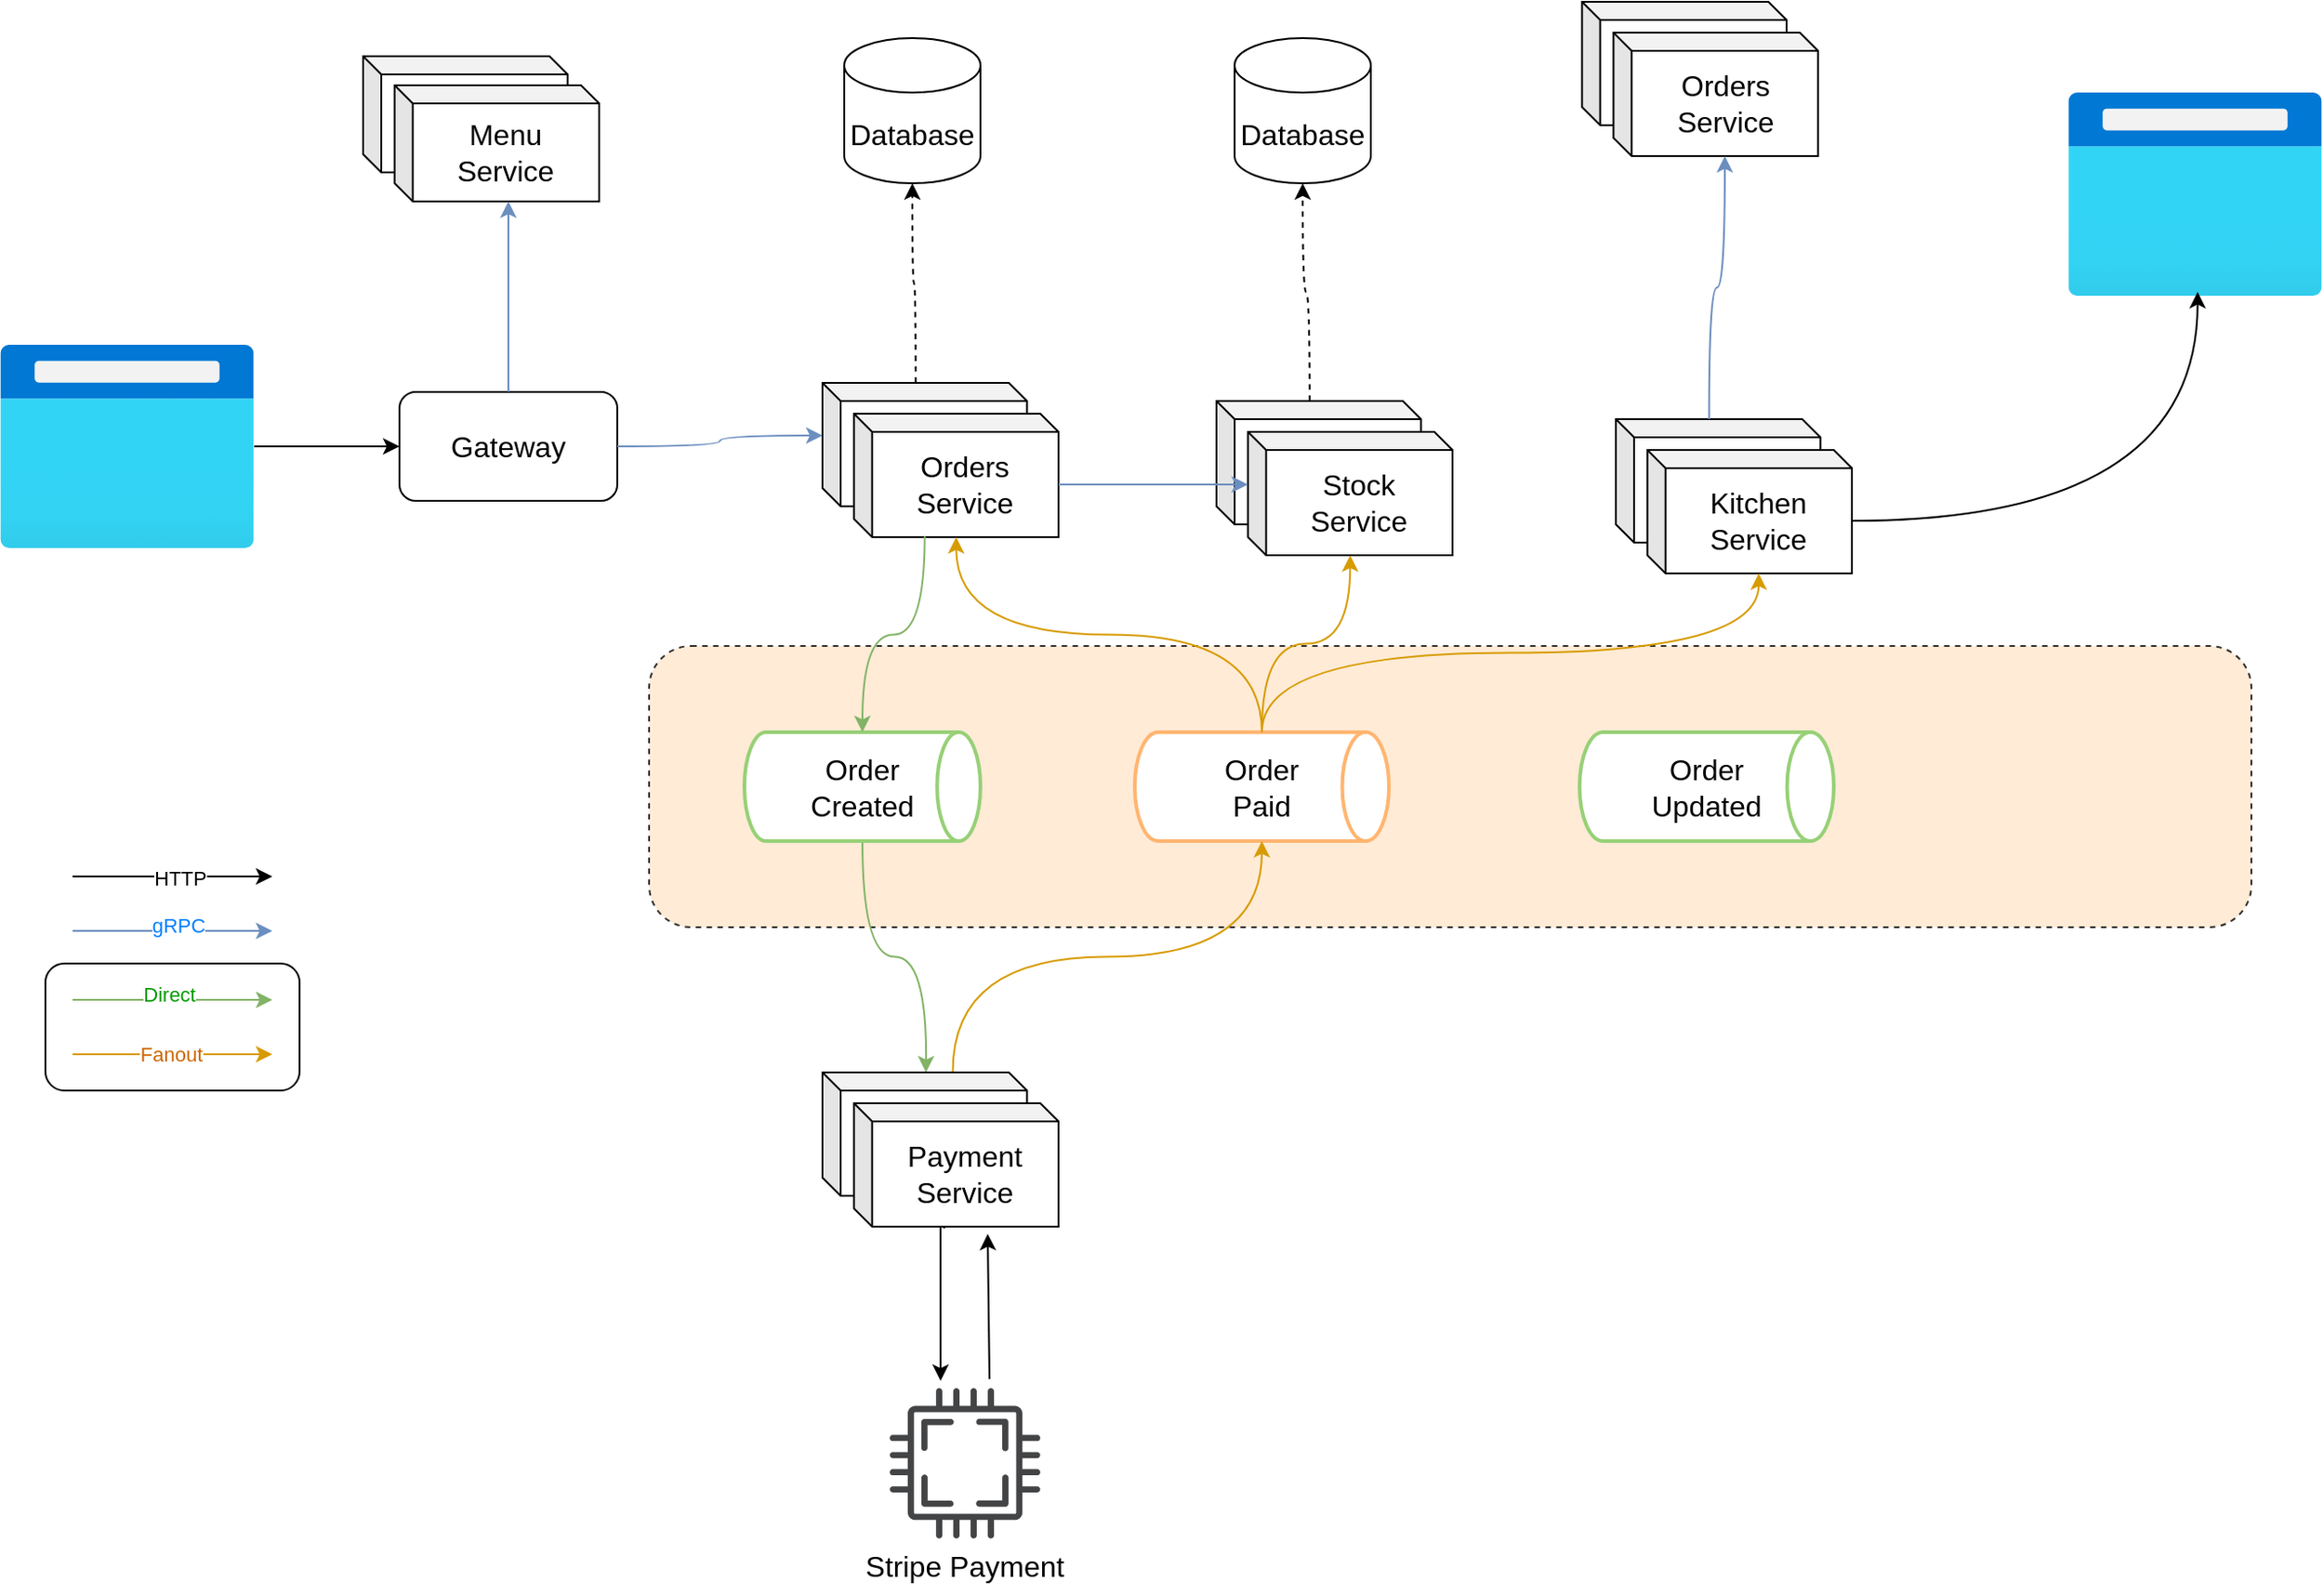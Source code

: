 <mxfile version="24.2.1" type="device">
  <diagram name="Page-1" id="c7558073-3199-34d8-9f00-42111426c3f3">
    <mxGraphModel dx="2404" dy="1054" grid="1" gridSize="10" guides="1" tooltips="1" connect="1" arrows="1" fold="1" page="1" pageScale="1" pageWidth="826" pageHeight="1169" background="none" math="0" shadow="0">
      <root>
        <mxCell id="0" />
        <mxCell id="1" parent="0" />
        <mxCell id="Eo70NUWzNO6cFmL97hGE-126" style="edgeStyle=orthogonalEdgeStyle;rounded=0;orthogonalLoop=1;jettySize=auto;html=1;entryX=0;entryY=0.5;entryDx=0;entryDy=0;" edge="1" parent="1" source="Eo70NUWzNO6cFmL97hGE-96" target="Eo70NUWzNO6cFmL97hGE-97">
          <mxGeometry relative="1" as="geometry" />
        </mxCell>
        <mxCell id="Eo70NUWzNO6cFmL97hGE-96" value="" style="image;aspect=fixed;html=1;points=[];align=center;fontSize=12;image=img/lib/azure2/general/Browser.svg;" vertex="1" parent="1">
          <mxGeometry x="-40" y="359" width="140" height="112" as="geometry" />
        </mxCell>
        <mxCell id="Eo70NUWzNO6cFmL97hGE-97" value="Gateway" style="rounded=1;whiteSpace=wrap;html=1;fontSize=16;" vertex="1" parent="1">
          <mxGeometry x="180" y="385" width="120" height="60" as="geometry" />
        </mxCell>
        <mxCell id="Eo70NUWzNO6cFmL97hGE-100" value="c" style="group;fontSize=16;" vertex="1" connectable="0" parent="1">
          <mxGeometry x="160" y="200" width="130" height="80" as="geometry" />
        </mxCell>
        <mxCell id="Eo70NUWzNO6cFmL97hGE-98" value="" style="shape=cube;whiteSpace=wrap;html=1;boundedLbl=1;backgroundOutline=1;darkOpacity=0.05;darkOpacity2=0.1;size=10;" vertex="1" parent="Eo70NUWzNO6cFmL97hGE-100">
          <mxGeometry width="112.667" height="64" as="geometry" />
        </mxCell>
        <mxCell id="Eo70NUWzNO6cFmL97hGE-99" value="&lt;font style=&quot;font-size: 16px;&quot;&gt;Menu&lt;br&gt;Service&lt;/font&gt;" style="shape=cube;whiteSpace=wrap;html=1;boundedLbl=1;backgroundOutline=1;darkOpacity=0.05;darkOpacity2=0.1;size=10;" vertex="1" parent="Eo70NUWzNO6cFmL97hGE-100">
          <mxGeometry x="17.333" y="16" width="112.667" height="64" as="geometry" />
        </mxCell>
        <mxCell id="Eo70NUWzNO6cFmL97hGE-101" value="c" style="group;fontSize=16;" vertex="1" connectable="0" parent="1">
          <mxGeometry x="413" y="380" width="130" height="85" as="geometry" />
        </mxCell>
        <mxCell id="Eo70NUWzNO6cFmL97hGE-102" value="" style="shape=cube;whiteSpace=wrap;html=1;boundedLbl=1;backgroundOutline=1;darkOpacity=0.05;darkOpacity2=0.1;size=10;" vertex="1" parent="Eo70NUWzNO6cFmL97hGE-101">
          <mxGeometry width="112.667" height="68" as="geometry" />
        </mxCell>
        <mxCell id="Eo70NUWzNO6cFmL97hGE-103" value="&lt;font style=&quot;font-size: 16px;&quot;&gt;Orders&lt;br&gt;Service&lt;/font&gt;" style="shape=cube;whiteSpace=wrap;html=1;boundedLbl=1;backgroundOutline=1;darkOpacity=0.05;darkOpacity2=0.1;size=10;" vertex="1" parent="Eo70NUWzNO6cFmL97hGE-101">
          <mxGeometry x="17.333" y="17" width="112.667" height="68" as="geometry" />
        </mxCell>
        <mxCell id="Eo70NUWzNO6cFmL97hGE-104" value="c" style="group;fontSize=16;" vertex="1" connectable="0" parent="1">
          <mxGeometry x="630" y="390" width="130" height="85" as="geometry" />
        </mxCell>
        <mxCell id="Eo70NUWzNO6cFmL97hGE-105" value="" style="shape=cube;whiteSpace=wrap;html=1;boundedLbl=1;backgroundOutline=1;darkOpacity=0.05;darkOpacity2=0.1;size=10;" vertex="1" parent="Eo70NUWzNO6cFmL97hGE-104">
          <mxGeometry width="112.667" height="68" as="geometry" />
        </mxCell>
        <mxCell id="Eo70NUWzNO6cFmL97hGE-106" value="&lt;font style=&quot;font-size: 16px;&quot;&gt;Stock&lt;br&gt;Service&lt;/font&gt;" style="shape=cube;whiteSpace=wrap;html=1;boundedLbl=1;backgroundOutline=1;darkOpacity=0.05;darkOpacity2=0.1;size=10;" vertex="1" parent="Eo70NUWzNO6cFmL97hGE-104">
          <mxGeometry x="17.333" y="17" width="112.667" height="68" as="geometry" />
        </mxCell>
        <mxCell id="Eo70NUWzNO6cFmL97hGE-107" value="c" style="group;fontSize=16;rotation=90;" vertex="1" connectable="0" parent="1">
          <mxGeometry x="850" y="400" width="130" height="85" as="geometry" />
        </mxCell>
        <mxCell id="Eo70NUWzNO6cFmL97hGE-108" value="" style="shape=cube;whiteSpace=wrap;html=1;boundedLbl=1;backgroundOutline=1;darkOpacity=0.05;darkOpacity2=0.1;size=10;" vertex="1" parent="Eo70NUWzNO6cFmL97hGE-107">
          <mxGeometry width="112.667" height="68" as="geometry" />
        </mxCell>
        <mxCell id="Eo70NUWzNO6cFmL97hGE-109" value="&lt;font style=&quot;font-size: 16px;&quot;&gt;Kitchen&lt;br&gt;Service&lt;/font&gt;" style="shape=cube;whiteSpace=wrap;html=1;boundedLbl=1;backgroundOutline=1;darkOpacity=0.05;darkOpacity2=0.1;size=10;" vertex="1" parent="Eo70NUWzNO6cFmL97hGE-107">
          <mxGeometry x="17.333" y="17" width="112.667" height="68" as="geometry" />
        </mxCell>
        <mxCell id="Eo70NUWzNO6cFmL97hGE-110" value="c" style="group;fontSize=16;" vertex="1" connectable="0" parent="1">
          <mxGeometry x="831.33" y="170" width="130" height="85" as="geometry" />
        </mxCell>
        <mxCell id="Eo70NUWzNO6cFmL97hGE-111" value="" style="shape=cube;whiteSpace=wrap;html=1;boundedLbl=1;backgroundOutline=1;darkOpacity=0.05;darkOpacity2=0.1;size=10;" vertex="1" parent="Eo70NUWzNO6cFmL97hGE-110">
          <mxGeometry width="112.667" height="68" as="geometry" />
        </mxCell>
        <mxCell id="Eo70NUWzNO6cFmL97hGE-112" value="&lt;font style=&quot;font-size: 16px;&quot;&gt;Orders&lt;br&gt;Service&lt;/font&gt;" style="shape=cube;whiteSpace=wrap;html=1;boundedLbl=1;backgroundOutline=1;darkOpacity=0.05;darkOpacity2=0.1;size=10;" vertex="1" parent="Eo70NUWzNO6cFmL97hGE-110">
          <mxGeometry x="17.333" y="17" width="112.667" height="68" as="geometry" />
        </mxCell>
        <mxCell id="Eo70NUWzNO6cFmL97hGE-113" value="Database" style="shape=cylinder3;whiteSpace=wrap;html=1;boundedLbl=1;backgroundOutline=1;size=15;fontSize=16;" vertex="1" parent="1">
          <mxGeometry x="425" y="190" width="75" height="80" as="geometry" />
        </mxCell>
        <mxCell id="Eo70NUWzNO6cFmL97hGE-115" value="Database" style="shape=cylinder3;whiteSpace=wrap;html=1;boundedLbl=1;backgroundOutline=1;size=15;fontSize=16;" vertex="1" parent="1">
          <mxGeometry x="640" y="190" width="75" height="80" as="geometry" />
        </mxCell>
        <mxCell id="Eo70NUWzNO6cFmL97hGE-116" value="" style="rounded=1;whiteSpace=wrap;html=1;dashed=1;fillColor=#ffe6cc;strokeColor=#000000;opacity=80;glass=0;strokeWidth=1;" vertex="1" parent="1">
          <mxGeometry x="317.5" y="525" width="882.5" height="155" as="geometry" />
        </mxCell>
        <mxCell id="Eo70NUWzNO6cFmL97hGE-142" style="edgeStyle=orthogonalEdgeStyle;rounded=0;orthogonalLoop=1;jettySize=auto;html=1;exitX=0.5;exitY=1;exitDx=0;exitDy=0;exitPerimeter=0;curved=1;fillColor=#d5e8d4;strokeColor=#82b366;" edge="1" parent="1" source="Eo70NUWzNO6cFmL97hGE-117">
          <mxGeometry relative="1" as="geometry">
            <mxPoint x="470" y="760" as="targetPoint" />
          </mxGeometry>
        </mxCell>
        <mxCell id="Eo70NUWzNO6cFmL97hGE-117" value="Order&lt;br&gt;Created" style="strokeWidth=2;html=1;shape=mxgraph.flowchart.direct_data;whiteSpace=wrap;fontSize=16;strokeColor=#97D077;" vertex="1" parent="1">
          <mxGeometry x="370" y="572.5" width="130" height="60" as="geometry" />
        </mxCell>
        <mxCell id="Eo70NUWzNO6cFmL97hGE-139" style="edgeStyle=orthogonalEdgeStyle;rounded=0;orthogonalLoop=1;jettySize=auto;html=1;exitX=0.5;exitY=0;exitDx=0;exitDy=0;exitPerimeter=0;curved=1;fillColor=#ffe6cc;strokeColor=#d79b00;" edge="1" parent="1" source="Eo70NUWzNO6cFmL97hGE-118" target="Eo70NUWzNO6cFmL97hGE-106">
          <mxGeometry relative="1" as="geometry" />
        </mxCell>
        <mxCell id="Eo70NUWzNO6cFmL97hGE-140" style="edgeStyle=orthogonalEdgeStyle;rounded=0;orthogonalLoop=1;jettySize=auto;html=1;exitX=0.5;exitY=0;exitDx=0;exitDy=0;exitPerimeter=0;curved=1;fillColor=#ffe6cc;strokeColor=#d79b00;" edge="1" parent="1" source="Eo70NUWzNO6cFmL97hGE-118" target="Eo70NUWzNO6cFmL97hGE-103">
          <mxGeometry relative="1" as="geometry" />
        </mxCell>
        <mxCell id="Eo70NUWzNO6cFmL97hGE-118" value="Order&lt;br&gt;Paid" style="strokeWidth=2;html=1;shape=mxgraph.flowchart.direct_data;whiteSpace=wrap;fontSize=16;strokeColor=#FFB570;" vertex="1" parent="1">
          <mxGeometry x="585" y="572.5" width="140" height="60" as="geometry" />
        </mxCell>
        <mxCell id="Eo70NUWzNO6cFmL97hGE-119" value="Order&lt;br style=&quot;font-size: 16px;&quot;&gt;Updated" style="strokeWidth=2;html=1;shape=mxgraph.flowchart.direct_data;whiteSpace=wrap;fontSize=16;strokeColor=#97D077;" vertex="1" parent="1">
          <mxGeometry x="830" y="572.5" width="140" height="60" as="geometry" />
        </mxCell>
        <mxCell id="Eo70NUWzNO6cFmL97hGE-120" value="" style="shape=image;verticalLabelPosition=bottom;labelBackgroundColor=default;verticalAlign=top;aspect=fixed;imageAspect=0;image=https://static-00.iconduck.com/assets.00/rabbitmq-icon-484x512-s9lfaapn.png;" vertex="1" parent="1">
          <mxGeometry x="1070" y="552.78" width="94" height="99.44" as="geometry" />
        </mxCell>
        <mxCell id="Eo70NUWzNO6cFmL97hGE-121" value="c" style="group;fontSize=16;" vertex="1" connectable="0" parent="1">
          <mxGeometry x="413" y="760" width="130" height="85" as="geometry" />
        </mxCell>
        <mxCell id="Eo70NUWzNO6cFmL97hGE-122" value="" style="shape=cube;whiteSpace=wrap;html=1;boundedLbl=1;backgroundOutline=1;darkOpacity=0.05;darkOpacity2=0.1;size=10;" vertex="1" parent="Eo70NUWzNO6cFmL97hGE-121">
          <mxGeometry width="112.667" height="68" as="geometry" />
        </mxCell>
        <mxCell id="Eo70NUWzNO6cFmL97hGE-123" value="&lt;font style=&quot;font-size: 16px;&quot;&gt;Payment&lt;/font&gt;&lt;div style=&quot;font-size: 16px;&quot;&gt;&lt;font style=&quot;font-size: 16px;&quot;&gt;Service&lt;/font&gt;&lt;/div&gt;" style="shape=cube;whiteSpace=wrap;html=1;boundedLbl=1;backgroundOutline=1;darkOpacity=0.05;darkOpacity2=0.1;size=10;" vertex="1" parent="Eo70NUWzNO6cFmL97hGE-121">
          <mxGeometry x="17.333" y="17" width="112.667" height="68" as="geometry" />
        </mxCell>
        <mxCell id="Eo70NUWzNO6cFmL97hGE-124" value="" style="sketch=0;pointerEvents=1;shadow=0;dashed=0;html=1;strokeColor=none;fillColor=#434445;aspect=fixed;labelPosition=center;verticalLabelPosition=bottom;verticalAlign=top;align=center;outlineConnect=0;shape=mxgraph.vvd.cpu;" vertex="1" parent="1">
          <mxGeometry x="450" y="934" width="83" height="83" as="geometry" />
        </mxCell>
        <mxCell id="Eo70NUWzNO6cFmL97hGE-125" value="Stripe Payment" style="text;html=1;align=center;verticalAlign=middle;whiteSpace=wrap;rounded=0;fontSize=16;" vertex="1" parent="1">
          <mxGeometry x="433" y="1017" width="117" height="30" as="geometry" />
        </mxCell>
        <mxCell id="Eo70NUWzNO6cFmL97hGE-127" style="edgeStyle=orthogonalEdgeStyle;rounded=0;orthogonalLoop=1;jettySize=auto;html=1;exitX=0.5;exitY=0;exitDx=0;exitDy=0;fillColor=#dae8fc;strokeColor=#6c8ebf;" edge="1" parent="1" source="Eo70NUWzNO6cFmL97hGE-97">
          <mxGeometry relative="1" as="geometry">
            <mxPoint x="240" y="280" as="targetPoint" />
          </mxGeometry>
        </mxCell>
        <mxCell id="Eo70NUWzNO6cFmL97hGE-129" style="edgeStyle=orthogonalEdgeStyle;rounded=0;orthogonalLoop=1;jettySize=auto;html=1;exitX=0;exitY=0;exitDx=51.333;exitDy=0;exitPerimeter=0;entryX=0.5;entryY=1;entryDx=0;entryDy=0;entryPerimeter=0;curved=1;strokeColor=default;dashed=1;" edge="1" parent="1" source="Eo70NUWzNO6cFmL97hGE-102" target="Eo70NUWzNO6cFmL97hGE-113">
          <mxGeometry relative="1" as="geometry" />
        </mxCell>
        <mxCell id="Eo70NUWzNO6cFmL97hGE-130" style="edgeStyle=orthogonalEdgeStyle;rounded=0;orthogonalLoop=1;jettySize=auto;html=1;exitX=0;exitY=0;exitDx=51.333;exitDy=0;exitPerimeter=0;entryX=0.5;entryY=1;entryDx=0;entryDy=0;entryPerimeter=0;dashed=1;curved=1;" edge="1" parent="1" source="Eo70NUWzNO6cFmL97hGE-105" target="Eo70NUWzNO6cFmL97hGE-115">
          <mxGeometry relative="1" as="geometry" />
        </mxCell>
        <mxCell id="Eo70NUWzNO6cFmL97hGE-132" style="edgeStyle=orthogonalEdgeStyle;rounded=0;orthogonalLoop=1;jettySize=auto;html=1;exitX=0;exitY=0;exitDx=112.667;exitDy=39;exitPerimeter=0;entryX=0;entryY=0;entryDx=0;entryDy=29;entryPerimeter=0;fillColor=#dae8fc;strokeColor=#6c8ebf;" edge="1" parent="1" source="Eo70NUWzNO6cFmL97hGE-103" target="Eo70NUWzNO6cFmL97hGE-106">
          <mxGeometry relative="1" as="geometry" />
        </mxCell>
        <mxCell id="Eo70NUWzNO6cFmL97hGE-134" style="edgeStyle=orthogonalEdgeStyle;rounded=0;orthogonalLoop=1;jettySize=auto;html=1;exitX=0;exitY=0;exitDx=51.333;exitDy=0;exitPerimeter=0;entryX=0;entryY=0;entryDx=61.333;entryDy=68;entryPerimeter=0;curved=1;fillColor=#dae8fc;strokeColor=#6c8ebf;" edge="1" parent="1" source="Eo70NUWzNO6cFmL97hGE-108" target="Eo70NUWzNO6cFmL97hGE-112">
          <mxGeometry relative="1" as="geometry" />
        </mxCell>
        <mxCell id="Eo70NUWzNO6cFmL97hGE-135" value="" style="image;aspect=fixed;html=1;points=[];align=center;fontSize=12;image=img/lib/azure2/general/Browser.svg;" vertex="1" parent="1">
          <mxGeometry x="1099" y="220" width="140" height="112" as="geometry" />
        </mxCell>
        <mxCell id="Eo70NUWzNO6cFmL97hGE-136" style="edgeStyle=orthogonalEdgeStyle;rounded=0;orthogonalLoop=1;jettySize=auto;html=1;exitX=0;exitY=0;exitDx=112.667;exitDy=39;exitPerimeter=0;entryX=0.51;entryY=0.981;entryDx=0;entryDy=0;entryPerimeter=0;curved=1;" edge="1" parent="1" source="Eo70NUWzNO6cFmL97hGE-109" target="Eo70NUWzNO6cFmL97hGE-135">
          <mxGeometry relative="1" as="geometry" />
        </mxCell>
        <mxCell id="Eo70NUWzNO6cFmL97hGE-137" style="edgeStyle=orthogonalEdgeStyle;rounded=0;orthogonalLoop=1;jettySize=auto;html=1;entryX=0.5;entryY=0;entryDx=0;entryDy=0;entryPerimeter=0;curved=1;strokeColor=#82b366;exitX=0.346;exitY=0.991;exitDx=0;exitDy=0;exitPerimeter=0;fillColor=#d5e8d4;" edge="1" parent="1" source="Eo70NUWzNO6cFmL97hGE-103" target="Eo70NUWzNO6cFmL97hGE-117">
          <mxGeometry relative="1" as="geometry">
            <mxPoint x="470" y="470" as="sourcePoint" />
          </mxGeometry>
        </mxCell>
        <mxCell id="Eo70NUWzNO6cFmL97hGE-141" style="edgeStyle=orthogonalEdgeStyle;rounded=0;orthogonalLoop=1;jettySize=auto;html=1;exitX=0.5;exitY=0;exitDx=0;exitDy=0;exitPerimeter=0;entryX=0;entryY=0;entryDx=61.333;entryDy=68;entryPerimeter=0;curved=1;fillColor=#ffe6cc;strokeColor=#d79b00;" edge="1" parent="1" source="Eo70NUWzNO6cFmL97hGE-118" target="Eo70NUWzNO6cFmL97hGE-109">
          <mxGeometry relative="1" as="geometry" />
        </mxCell>
        <mxCell id="Eo70NUWzNO6cFmL97hGE-143" style="edgeStyle=orthogonalEdgeStyle;rounded=0;orthogonalLoop=1;jettySize=auto;html=1;" edge="1" parent="1">
          <mxGeometry relative="1" as="geometry">
            <mxPoint x="480" y="846" as="sourcePoint" />
            <mxPoint x="478.04" y="930" as="targetPoint" />
            <Array as="points">
              <mxPoint x="478" y="845" />
            </Array>
          </mxGeometry>
        </mxCell>
        <mxCell id="Eo70NUWzNO6cFmL97hGE-145" value="" style="endArrow=classic;html=1;rounded=0;" edge="1" parent="1">
          <mxGeometry width="50" height="50" relative="1" as="geometry">
            <mxPoint x="504.988" y="929" as="sourcePoint" />
            <mxPoint x="504" y="849" as="targetPoint" />
          </mxGeometry>
        </mxCell>
        <mxCell id="Eo70NUWzNO6cFmL97hGE-146" style="edgeStyle=orthogonalEdgeStyle;rounded=0;orthogonalLoop=1;jettySize=auto;html=1;exitX=0.637;exitY=-0.007;exitDx=0;exitDy=0;exitPerimeter=0;curved=1;fillColor=#ffe6cc;strokeColor=#d79b00;" edge="1" parent="1" source="Eo70NUWzNO6cFmL97hGE-122" target="Eo70NUWzNO6cFmL97hGE-118">
          <mxGeometry relative="1" as="geometry" />
        </mxCell>
        <mxCell id="Eo70NUWzNO6cFmL97hGE-147" style="edgeStyle=orthogonalEdgeStyle;rounded=0;orthogonalLoop=1;jettySize=auto;html=1;exitX=1;exitY=0.5;exitDx=0;exitDy=0;entryX=0;entryY=0;entryDx=0;entryDy=29;entryPerimeter=0;curved=1;fillColor=#dae8fc;strokeColor=#6c8ebf;" edge="1" parent="1" source="Eo70NUWzNO6cFmL97hGE-97" target="Eo70NUWzNO6cFmL97hGE-102">
          <mxGeometry relative="1" as="geometry" />
        </mxCell>
        <mxCell id="Eo70NUWzNO6cFmL97hGE-148" value="" style="endArrow=classic;html=1;rounded=0;" edge="1" parent="1">
          <mxGeometry width="50" height="50" relative="1" as="geometry">
            <mxPoint y="652" as="sourcePoint" />
            <mxPoint x="110" y="652" as="targetPoint" />
          </mxGeometry>
        </mxCell>
        <mxCell id="Eo70NUWzNO6cFmL97hGE-153" value="HTTP" style="edgeLabel;html=1;align=center;verticalAlign=middle;resizable=0;points=[];" vertex="1" connectable="0" parent="Eo70NUWzNO6cFmL97hGE-148">
          <mxGeometry x="0.077" y="-1" relative="1" as="geometry">
            <mxPoint as="offset" />
          </mxGeometry>
        </mxCell>
        <mxCell id="Eo70NUWzNO6cFmL97hGE-150" value="" style="endArrow=classic;html=1;rounded=0;fillColor=#dae8fc;strokeColor=#6c8ebf;" edge="1" parent="1">
          <mxGeometry width="50" height="50" relative="1" as="geometry">
            <mxPoint y="682" as="sourcePoint" />
            <mxPoint x="110" y="682" as="targetPoint" />
          </mxGeometry>
        </mxCell>
        <mxCell id="Eo70NUWzNO6cFmL97hGE-154" value="gRPC" style="edgeLabel;html=1;align=center;verticalAlign=middle;resizable=0;points=[];fontColor=#007FFF;" vertex="1" connectable="0" parent="Eo70NUWzNO6cFmL97hGE-150">
          <mxGeometry x="0.211" y="3" relative="1" as="geometry">
            <mxPoint x="-9" as="offset" />
          </mxGeometry>
        </mxCell>
        <mxCell id="Eo70NUWzNO6cFmL97hGE-151" value="" style="endArrow=classic;html=1;rounded=0;fontColor=#009900;fillColor=#d5e8d4;strokeColor=#82b366;" edge="1" parent="1">
          <mxGeometry width="50" height="50" relative="1" as="geometry">
            <mxPoint y="720" as="sourcePoint" />
            <mxPoint x="110" y="720" as="targetPoint" />
          </mxGeometry>
        </mxCell>
        <mxCell id="Eo70NUWzNO6cFmL97hGE-155" value="Direct" style="edgeLabel;html=1;align=center;verticalAlign=middle;resizable=0;points=[];fontColor=#009900;" vertex="1" connectable="0" parent="Eo70NUWzNO6cFmL97hGE-151">
          <mxGeometry x="-0.19" y="3" relative="1" as="geometry">
            <mxPoint x="8" as="offset" />
          </mxGeometry>
        </mxCell>
        <mxCell id="Eo70NUWzNO6cFmL97hGE-152" value="" style="endArrow=classic;html=1;rounded=0;fillColor=#ffe6cc;strokeColor=#d79b00;" edge="1" parent="1">
          <mxGeometry width="50" height="50" relative="1" as="geometry">
            <mxPoint y="750" as="sourcePoint" />
            <mxPoint x="110" y="750" as="targetPoint" />
          </mxGeometry>
        </mxCell>
        <mxCell id="Eo70NUWzNO6cFmL97hGE-156" value="Fanout" style="edgeLabel;html=1;align=center;verticalAlign=middle;resizable=0;points=[];fontColor=#CC6600;" vertex="1" connectable="0" parent="Eo70NUWzNO6cFmL97hGE-152">
          <mxGeometry x="-0.018" relative="1" as="geometry">
            <mxPoint as="offset" />
          </mxGeometry>
        </mxCell>
        <mxCell id="Eo70NUWzNO6cFmL97hGE-158" value="" style="rounded=1;whiteSpace=wrap;html=1;fillColor=none;" vertex="1" parent="1">
          <mxGeometry x="-15" y="700" width="140" height="70" as="geometry" />
        </mxCell>
      </root>
    </mxGraphModel>
  </diagram>
</mxfile>

